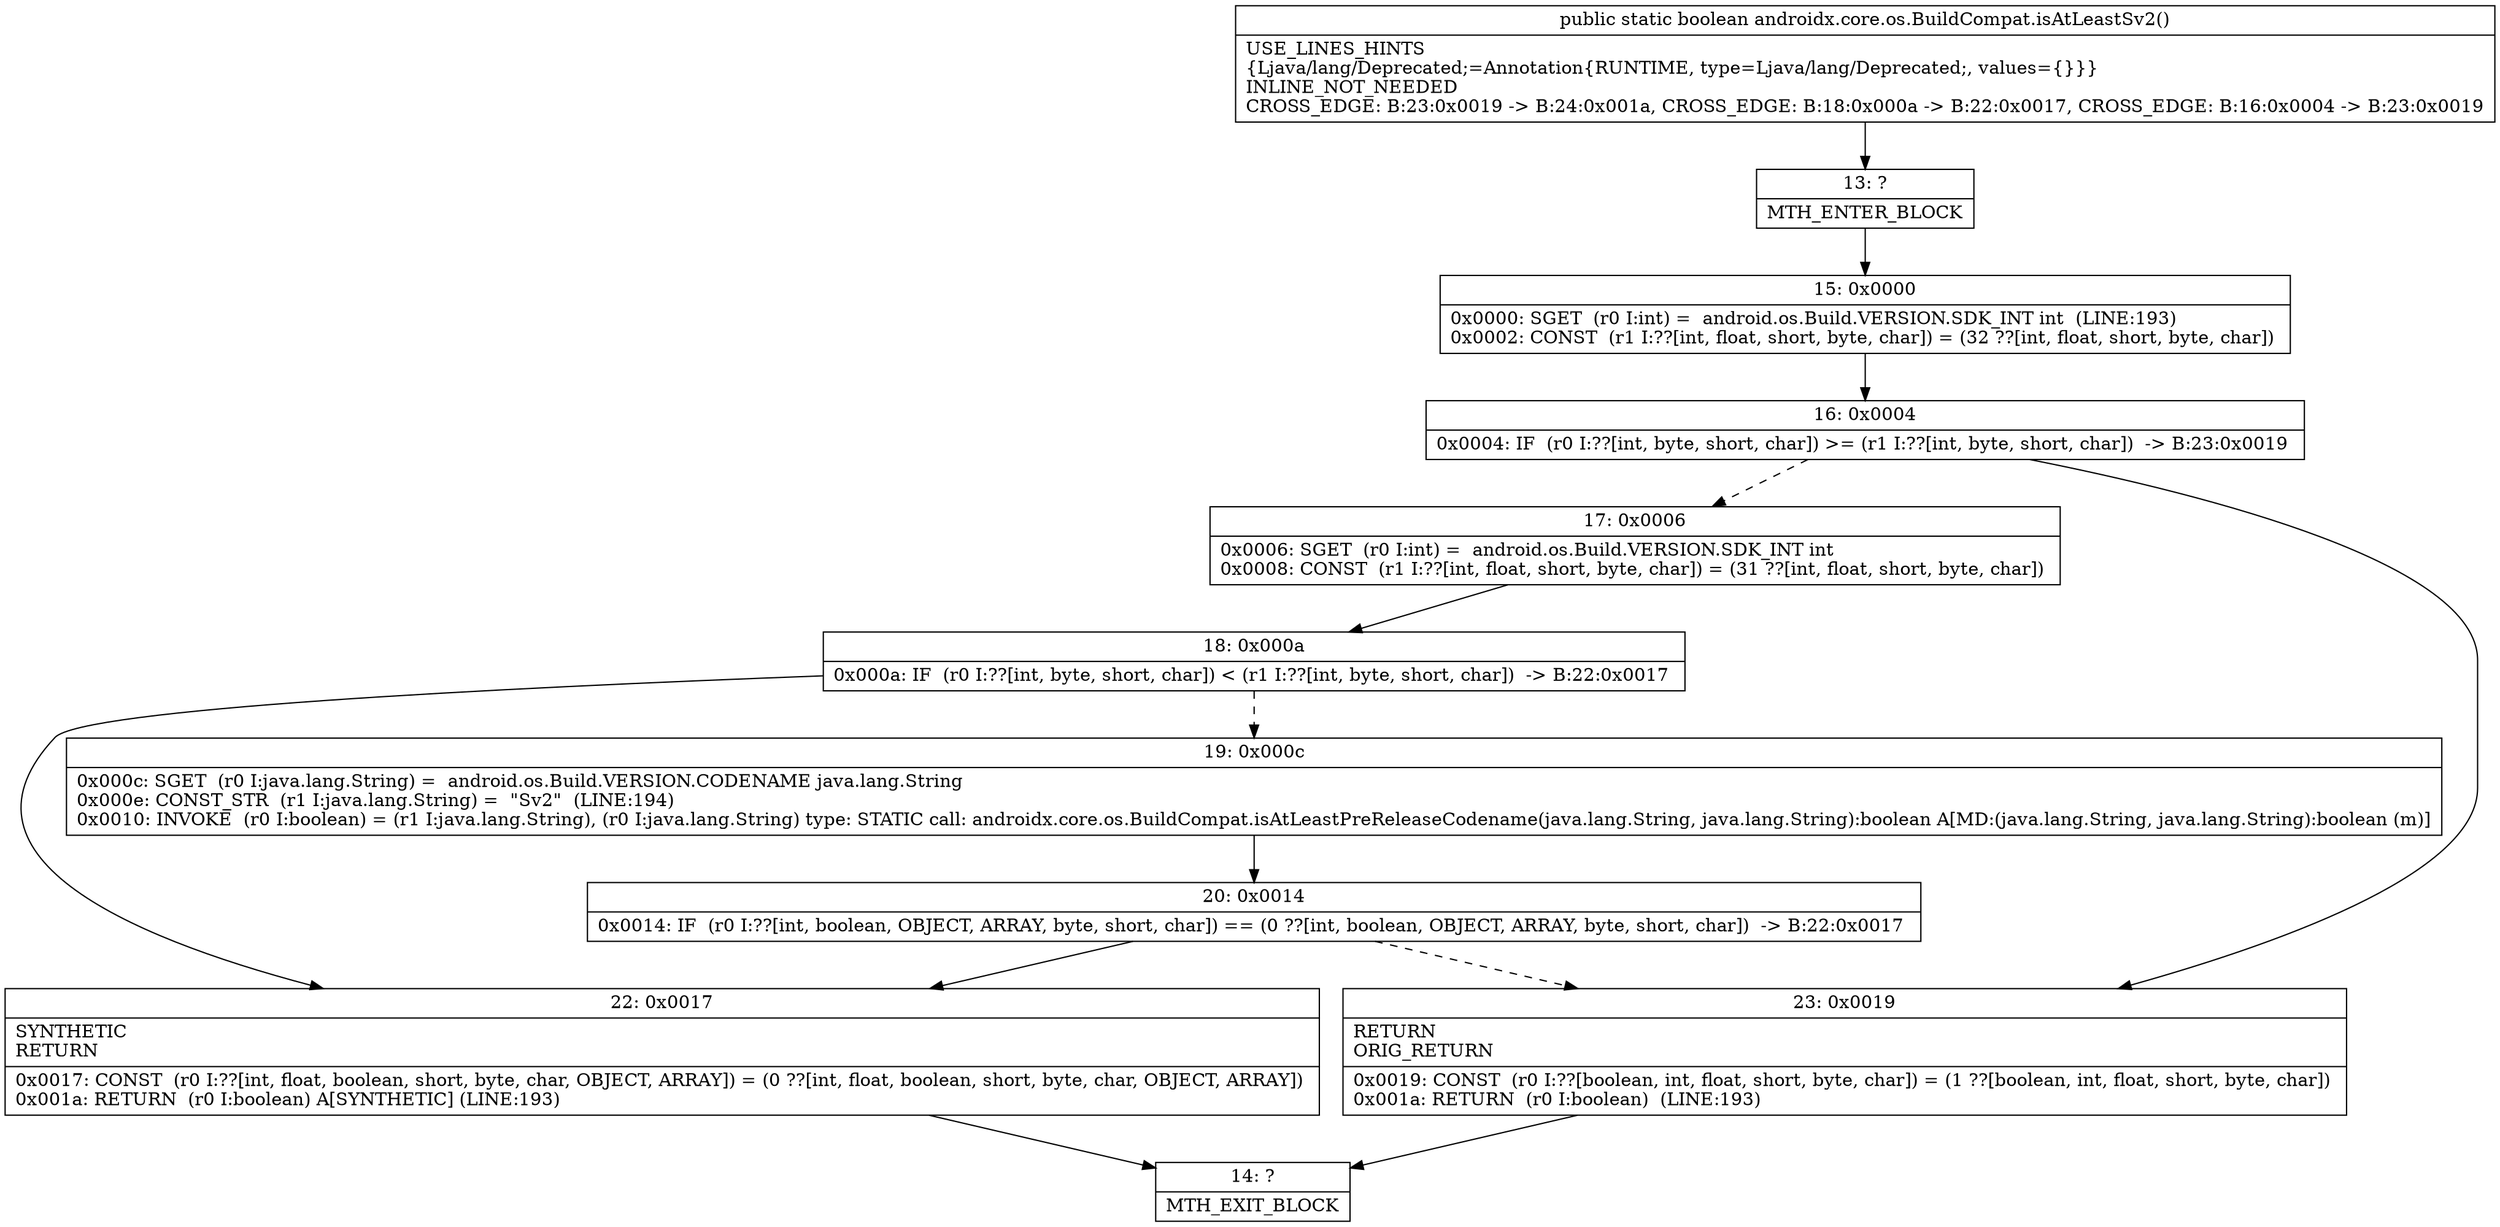 digraph "CFG forandroidx.core.os.BuildCompat.isAtLeastSv2()Z" {
Node_13 [shape=record,label="{13\:\ ?|MTH_ENTER_BLOCK\l}"];
Node_15 [shape=record,label="{15\:\ 0x0000|0x0000: SGET  (r0 I:int) =  android.os.Build.VERSION.SDK_INT int  (LINE:193)\l0x0002: CONST  (r1 I:??[int, float, short, byte, char]) = (32 ??[int, float, short, byte, char]) \l}"];
Node_16 [shape=record,label="{16\:\ 0x0004|0x0004: IF  (r0 I:??[int, byte, short, char]) \>= (r1 I:??[int, byte, short, char])  \-\> B:23:0x0019 \l}"];
Node_17 [shape=record,label="{17\:\ 0x0006|0x0006: SGET  (r0 I:int) =  android.os.Build.VERSION.SDK_INT int \l0x0008: CONST  (r1 I:??[int, float, short, byte, char]) = (31 ??[int, float, short, byte, char]) \l}"];
Node_18 [shape=record,label="{18\:\ 0x000a|0x000a: IF  (r0 I:??[int, byte, short, char]) \< (r1 I:??[int, byte, short, char])  \-\> B:22:0x0017 \l}"];
Node_19 [shape=record,label="{19\:\ 0x000c|0x000c: SGET  (r0 I:java.lang.String) =  android.os.Build.VERSION.CODENAME java.lang.String \l0x000e: CONST_STR  (r1 I:java.lang.String) =  \"Sv2\"  (LINE:194)\l0x0010: INVOKE  (r0 I:boolean) = (r1 I:java.lang.String), (r0 I:java.lang.String) type: STATIC call: androidx.core.os.BuildCompat.isAtLeastPreReleaseCodename(java.lang.String, java.lang.String):boolean A[MD:(java.lang.String, java.lang.String):boolean (m)]\l}"];
Node_20 [shape=record,label="{20\:\ 0x0014|0x0014: IF  (r0 I:??[int, boolean, OBJECT, ARRAY, byte, short, char]) == (0 ??[int, boolean, OBJECT, ARRAY, byte, short, char])  \-\> B:22:0x0017 \l}"];
Node_22 [shape=record,label="{22\:\ 0x0017|SYNTHETIC\lRETURN\l|0x0017: CONST  (r0 I:??[int, float, boolean, short, byte, char, OBJECT, ARRAY]) = (0 ??[int, float, boolean, short, byte, char, OBJECT, ARRAY]) \l0x001a: RETURN  (r0 I:boolean) A[SYNTHETIC] (LINE:193)\l}"];
Node_14 [shape=record,label="{14\:\ ?|MTH_EXIT_BLOCK\l}"];
Node_23 [shape=record,label="{23\:\ 0x0019|RETURN\lORIG_RETURN\l|0x0019: CONST  (r0 I:??[boolean, int, float, short, byte, char]) = (1 ??[boolean, int, float, short, byte, char]) \l0x001a: RETURN  (r0 I:boolean)  (LINE:193)\l}"];
MethodNode[shape=record,label="{public static boolean androidx.core.os.BuildCompat.isAtLeastSv2()  | USE_LINES_HINTS\l\{Ljava\/lang\/Deprecated;=Annotation\{RUNTIME, type=Ljava\/lang\/Deprecated;, values=\{\}\}\}\lINLINE_NOT_NEEDED\lCROSS_EDGE: B:23:0x0019 \-\> B:24:0x001a, CROSS_EDGE: B:18:0x000a \-\> B:22:0x0017, CROSS_EDGE: B:16:0x0004 \-\> B:23:0x0019\l}"];
MethodNode -> Node_13;Node_13 -> Node_15;
Node_15 -> Node_16;
Node_16 -> Node_17[style=dashed];
Node_16 -> Node_23;
Node_17 -> Node_18;
Node_18 -> Node_19[style=dashed];
Node_18 -> Node_22;
Node_19 -> Node_20;
Node_20 -> Node_22;
Node_20 -> Node_23[style=dashed];
Node_22 -> Node_14;
Node_23 -> Node_14;
}

